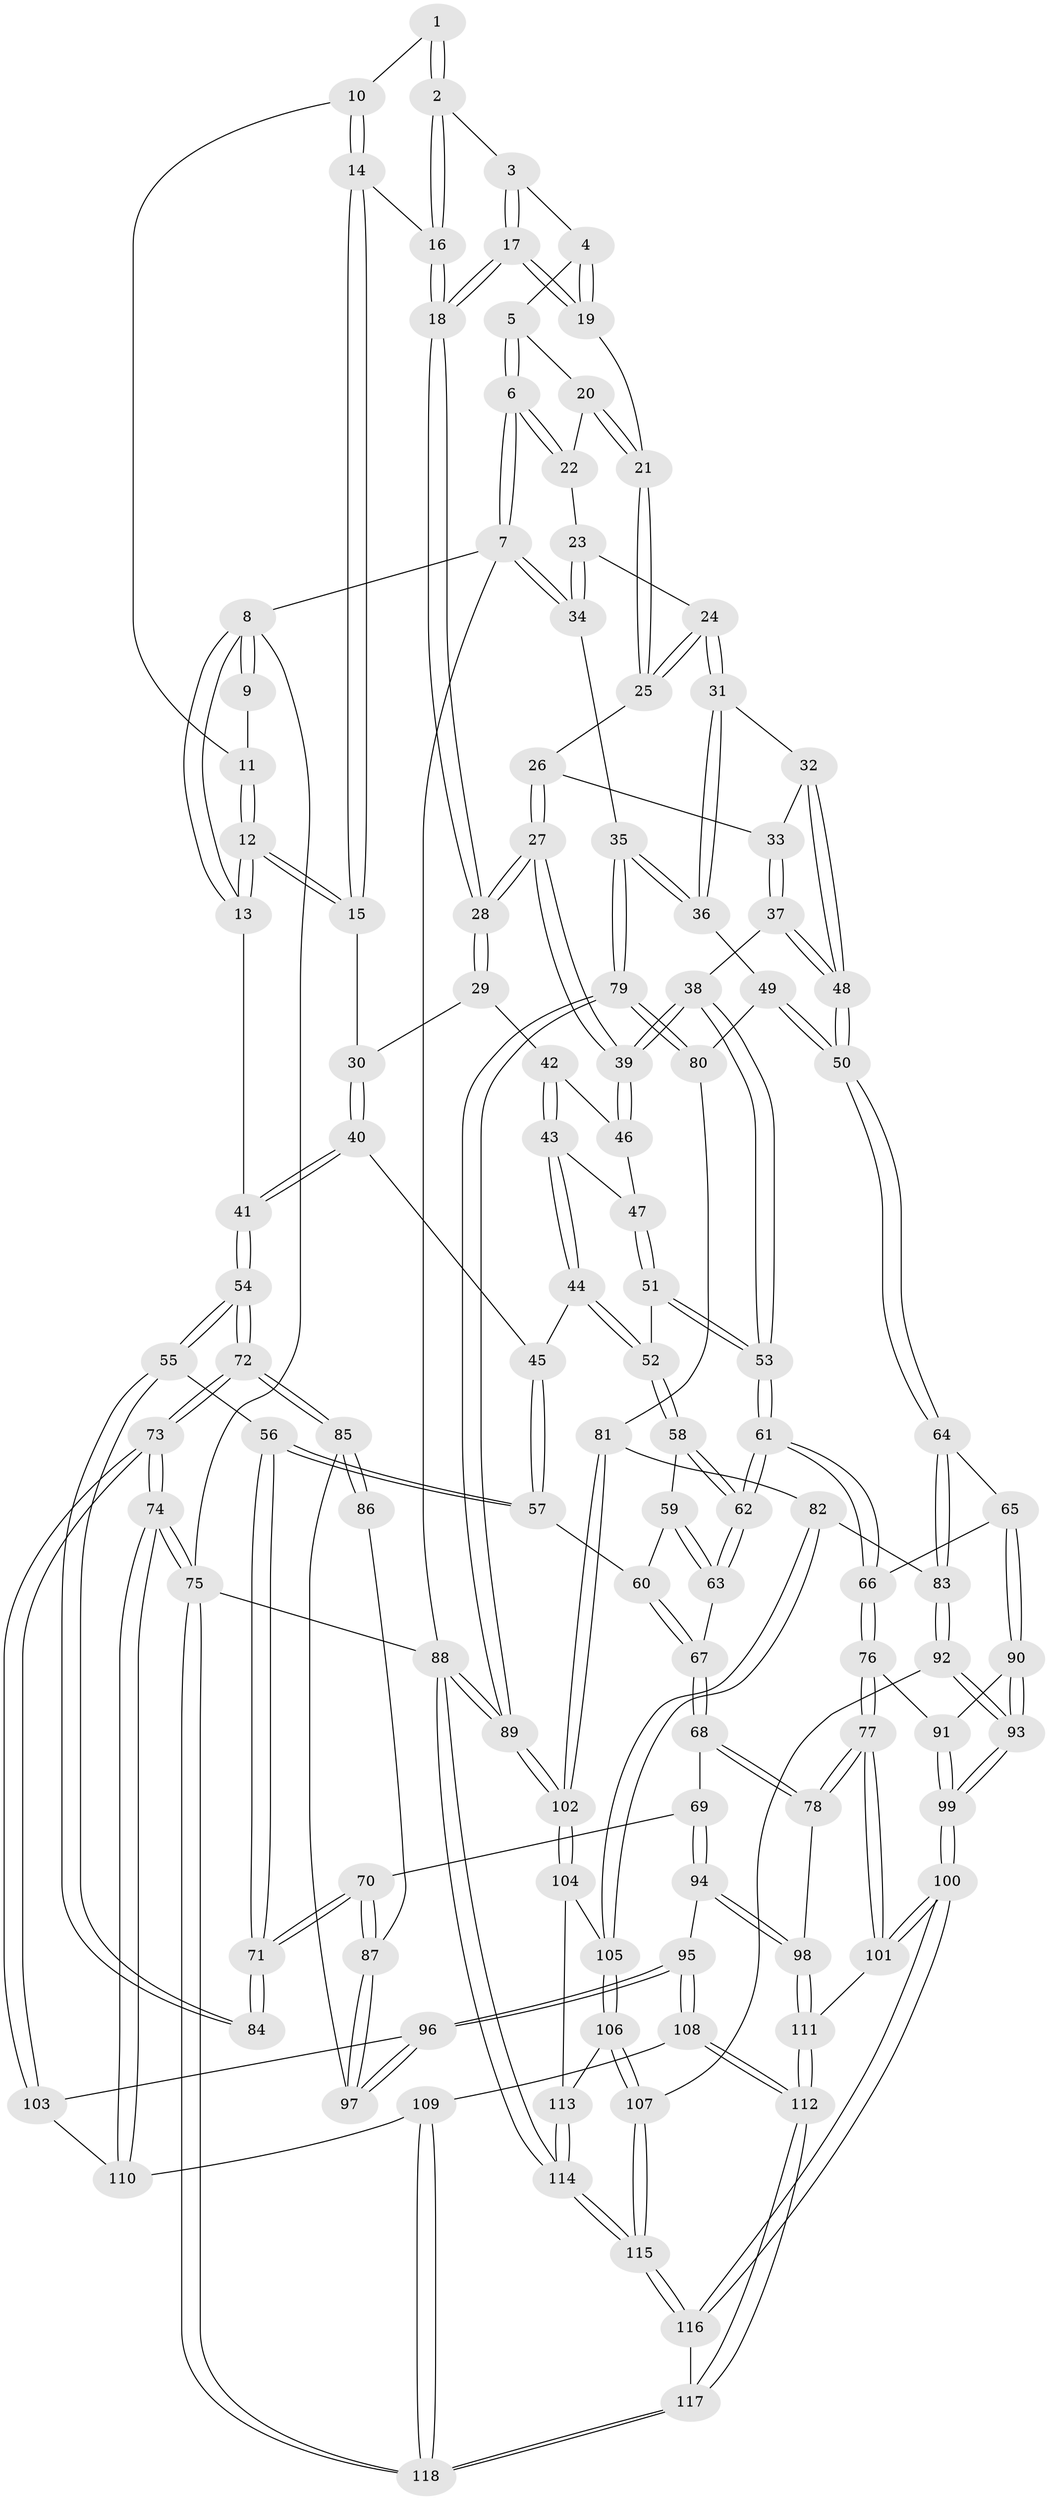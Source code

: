 // coarse degree distribution, {3: 0.2054794520547945, 4: 0.4383561643835616, 6: 0.1232876712328767, 5: 0.2328767123287671}
// Generated by graph-tools (version 1.1) at 2025/52/02/27/25 19:52:42]
// undirected, 118 vertices, 292 edges
graph export_dot {
graph [start="1"]
  node [color=gray90,style=filled];
  1 [pos="+0.45785860046194876+0"];
  2 [pos="+0.4913031207655142+0"];
  3 [pos="+0.5498134063671742+0"];
  4 [pos="+0.5555052131958174+0"];
  5 [pos="+1+0"];
  6 [pos="+1+0"];
  7 [pos="+1+0"];
  8 [pos="+0+0"];
  9 [pos="+0+0"];
  10 [pos="+0.21611445110760627+0.09547498967689004"];
  11 [pos="+0.1952415364765986+0.0898543660377316"];
  12 [pos="+0+0.24051698560310225"];
  13 [pos="+0+0.26718264304575856"];
  14 [pos="+0.2740044607857874+0.2248666257917352"];
  15 [pos="+0.23799047702849968+0.2590008385162305"];
  16 [pos="+0.3849261056509568+0.20722217042572913"];
  17 [pos="+0.5266349444345511+0.25690397736676573"];
  18 [pos="+0.4693162396287952+0.31291993826945835"];
  19 [pos="+0.6912239882049308+0.15000810033664114"];
  20 [pos="+0.8030010492448383+0.13216746055800274"];
  21 [pos="+0.7025331743041644+0.16059844392893113"];
  22 [pos="+0.9155162228702977+0.151402314630575"];
  23 [pos="+0.9293935636493162+0.27475477543171734"];
  24 [pos="+0.9035617111977337+0.29740375805086333"];
  25 [pos="+0.7041329819408654+0.16615978016626384"];
  26 [pos="+0.6948218152629679+0.2920953467805112"];
  27 [pos="+0.4790236048138956+0.34472372615532265"];
  28 [pos="+0.474834858808813+0.3376197567820403"];
  29 [pos="+0.3079896815011629+0.3815354792179231"];
  30 [pos="+0.24921063436304755+0.3707800484653606"];
  31 [pos="+0.8799948693333189+0.3537636572700589"];
  32 [pos="+0.7660511996952999+0.3839831812438855"];
  33 [pos="+0.710379017631801+0.3279696982623219"];
  34 [pos="+1+0.27661267848429794"];
  35 [pos="+1+0.5284834307999086"];
  36 [pos="+0.942112019036267+0.4595736613821808"];
  37 [pos="+0.530206543145979+0.4728078953657646"];
  38 [pos="+0.520189585463707+0.4692446157989087"];
  39 [pos="+0.49374950228201075+0.41068639104441007"];
  40 [pos="+0.225253822704785+0.4099242328669022"];
  41 [pos="+0+0.2867584697897488"];
  42 [pos="+0.3380238993928469+0.43818455993211536"];
  43 [pos="+0.32759884579358706+0.4579266778677742"];
  44 [pos="+0.30765032352203575+0.47109061668568875"];
  45 [pos="+0.22408349842484548+0.44987171639224366"];
  46 [pos="+0.3817776128438497+0.4380170223001355"];
  47 [pos="+0.3527200769475472+0.47536796179049956"];
  48 [pos="+0.705133407690846+0.5841405347534602"];
  49 [pos="+0.7928540383871496+0.602709561273824"];
  50 [pos="+0.7174540566932117+0.6075605557268623"];
  51 [pos="+0.36900659276862163+0.5197593606007535"];
  52 [pos="+0.33898417675890696+0.5395775012070798"];
  53 [pos="+0.5105410869613843+0.4795168612572767"];
  54 [pos="+0+0.474144370093996"];
  55 [pos="+0+0.49712215187144454"];
  56 [pos="+0.11071536358827395+0.5538573973662948"];
  57 [pos="+0.195978941528812+0.5140727043784684"];
  58 [pos="+0.3339204035557238+0.5477488229489371"];
  59 [pos="+0.2961648434016104+0.558938330722844"];
  60 [pos="+0.26750166540422793+0.5625222764992579"];
  61 [pos="+0.42877994932224833+0.6634636528450175"];
  62 [pos="+0.3982182530555775+0.6417678607310906"];
  63 [pos="+0.32737843872465694+0.6356506611064906"];
  64 [pos="+0.716401088610336+0.6105216947921346"];
  65 [pos="+0.6714077833141773+0.6624956171288958"];
  66 [pos="+0.4312098866512923+0.6758967928917728"];
  67 [pos="+0.26282639591194995+0.6526227038143798"];
  68 [pos="+0.2298814004390642+0.7157392197511361"];
  69 [pos="+0.19452438801227714+0.7109321081301461"];
  70 [pos="+0.18774443145294753+0.7070394136243446"];
  71 [pos="+0.17637368732353714+0.697574662358061"];
  72 [pos="+0+0.7346232337344132"];
  73 [pos="+0+0.8595473396567707"];
  74 [pos="+0+1"];
  75 [pos="+0+1"];
  76 [pos="+0.4149818166887187+0.7379184181839223"];
  77 [pos="+0.3540323382332418+0.7991250942902947"];
  78 [pos="+0.3051779613997878+0.7792488337434292"];
  79 [pos="+1+0.6684619277390909"];
  80 [pos="+0.8517552986203116+0.6305871689577235"];
  81 [pos="+0.9114032748932316+0.7905584883251935"];
  82 [pos="+0.830078132818567+0.8189439158749813"];
  83 [pos="+0.816470792311577+0.8164061136196997"];
  84 [pos="+0.08459257210437676+0.7168457245410785"];
  85 [pos="+0+0.7598545516730131"];
  86 [pos="+0.07305357082016925+0.7314250347896945"];
  87 [pos="+0.07843815392106596+0.796586192934337"];
  88 [pos="+1+1"];
  89 [pos="+1+0.8058975508228723"];
  90 [pos="+0.6183533089632081+0.7932409835361793"];
  91 [pos="+0.49630354009244443+0.7687807003886842"];
  92 [pos="+0.7347323570146901+0.8893205404472405"];
  93 [pos="+0.6367561444152807+0.9243349927435693"];
  94 [pos="+0.1358306976222563+0.8500297338809161"];
  95 [pos="+0.12190729615092431+0.8533011969730208"];
  96 [pos="+0.09079976986691006+0.8422824040349688"];
  97 [pos="+0.07397201238992734+0.8097798343732585"];
  98 [pos="+0.18074328766971623+0.8685411735919163"];
  99 [pos="+0.5245852678034102+1"];
  100 [pos="+0.5184741096912209+1"];
  101 [pos="+0.35852098421074374+0.8258549684614129"];
  102 [pos="+1+0.8171554679689202"];
  103 [pos="+0.04522647511656637+0.8747252879402463"];
  104 [pos="+0.9994902662329022+0.8718853347615495"];
  105 [pos="+0.861442422701066+0.8834495530440415"];
  106 [pos="+0.8666614855465518+0.930135264263403"];
  107 [pos="+0.8347418527331835+0.9484318852795506"];
  108 [pos="+0.11108267616393779+0.9409939606205835"];
  109 [pos="+0.07114124534573801+0.953496548755715"];
  110 [pos="+0.056777503005927224+0.9550630998092778"];
  111 [pos="+0.21274242354841408+0.9333271302294304"];
  112 [pos="+0.2050492707720967+1"];
  113 [pos="+0.8986758952517332+0.94233108703877"];
  114 [pos="+1+1"];
  115 [pos="+0.7433111866031036+1"];
  116 [pos="+0.5167910220017765+1"];
  117 [pos="+0.29534450382707966+1"];
  118 [pos="+0.27242290218733917+1"];
  1 -- 2;
  1 -- 2;
  1 -- 10;
  2 -- 3;
  2 -- 16;
  2 -- 16;
  3 -- 4;
  3 -- 17;
  3 -- 17;
  4 -- 5;
  4 -- 19;
  4 -- 19;
  5 -- 6;
  5 -- 6;
  5 -- 20;
  6 -- 7;
  6 -- 7;
  6 -- 22;
  6 -- 22;
  7 -- 8;
  7 -- 34;
  7 -- 34;
  7 -- 88;
  8 -- 9;
  8 -- 9;
  8 -- 13;
  8 -- 13;
  8 -- 75;
  9 -- 11;
  10 -- 11;
  10 -- 14;
  10 -- 14;
  11 -- 12;
  11 -- 12;
  12 -- 13;
  12 -- 13;
  12 -- 15;
  12 -- 15;
  13 -- 41;
  14 -- 15;
  14 -- 15;
  14 -- 16;
  15 -- 30;
  16 -- 18;
  16 -- 18;
  17 -- 18;
  17 -- 18;
  17 -- 19;
  17 -- 19;
  18 -- 28;
  18 -- 28;
  19 -- 21;
  20 -- 21;
  20 -- 21;
  20 -- 22;
  21 -- 25;
  21 -- 25;
  22 -- 23;
  23 -- 24;
  23 -- 34;
  23 -- 34;
  24 -- 25;
  24 -- 25;
  24 -- 31;
  24 -- 31;
  25 -- 26;
  26 -- 27;
  26 -- 27;
  26 -- 33;
  27 -- 28;
  27 -- 28;
  27 -- 39;
  27 -- 39;
  28 -- 29;
  28 -- 29;
  29 -- 30;
  29 -- 42;
  30 -- 40;
  30 -- 40;
  31 -- 32;
  31 -- 36;
  31 -- 36;
  32 -- 33;
  32 -- 48;
  32 -- 48;
  33 -- 37;
  33 -- 37;
  34 -- 35;
  35 -- 36;
  35 -- 36;
  35 -- 79;
  35 -- 79;
  36 -- 49;
  37 -- 38;
  37 -- 48;
  37 -- 48;
  38 -- 39;
  38 -- 39;
  38 -- 53;
  38 -- 53;
  39 -- 46;
  39 -- 46;
  40 -- 41;
  40 -- 41;
  40 -- 45;
  41 -- 54;
  41 -- 54;
  42 -- 43;
  42 -- 43;
  42 -- 46;
  43 -- 44;
  43 -- 44;
  43 -- 47;
  44 -- 45;
  44 -- 52;
  44 -- 52;
  45 -- 57;
  45 -- 57;
  46 -- 47;
  47 -- 51;
  47 -- 51;
  48 -- 50;
  48 -- 50;
  49 -- 50;
  49 -- 50;
  49 -- 80;
  50 -- 64;
  50 -- 64;
  51 -- 52;
  51 -- 53;
  51 -- 53;
  52 -- 58;
  52 -- 58;
  53 -- 61;
  53 -- 61;
  54 -- 55;
  54 -- 55;
  54 -- 72;
  54 -- 72;
  55 -- 56;
  55 -- 84;
  55 -- 84;
  56 -- 57;
  56 -- 57;
  56 -- 71;
  56 -- 71;
  57 -- 60;
  58 -- 59;
  58 -- 62;
  58 -- 62;
  59 -- 60;
  59 -- 63;
  59 -- 63;
  60 -- 67;
  60 -- 67;
  61 -- 62;
  61 -- 62;
  61 -- 66;
  61 -- 66;
  62 -- 63;
  62 -- 63;
  63 -- 67;
  64 -- 65;
  64 -- 83;
  64 -- 83;
  65 -- 66;
  65 -- 90;
  65 -- 90;
  66 -- 76;
  66 -- 76;
  67 -- 68;
  67 -- 68;
  68 -- 69;
  68 -- 78;
  68 -- 78;
  69 -- 70;
  69 -- 94;
  69 -- 94;
  70 -- 71;
  70 -- 71;
  70 -- 87;
  70 -- 87;
  71 -- 84;
  71 -- 84;
  72 -- 73;
  72 -- 73;
  72 -- 85;
  72 -- 85;
  73 -- 74;
  73 -- 74;
  73 -- 103;
  73 -- 103;
  74 -- 75;
  74 -- 75;
  74 -- 110;
  74 -- 110;
  75 -- 118;
  75 -- 118;
  75 -- 88;
  76 -- 77;
  76 -- 77;
  76 -- 91;
  77 -- 78;
  77 -- 78;
  77 -- 101;
  77 -- 101;
  78 -- 98;
  79 -- 80;
  79 -- 80;
  79 -- 89;
  79 -- 89;
  80 -- 81;
  81 -- 82;
  81 -- 102;
  81 -- 102;
  82 -- 83;
  82 -- 105;
  82 -- 105;
  83 -- 92;
  83 -- 92;
  85 -- 86;
  85 -- 86;
  85 -- 97;
  86 -- 87;
  87 -- 97;
  87 -- 97;
  88 -- 89;
  88 -- 89;
  88 -- 114;
  88 -- 114;
  89 -- 102;
  89 -- 102;
  90 -- 91;
  90 -- 93;
  90 -- 93;
  91 -- 99;
  91 -- 99;
  92 -- 93;
  92 -- 93;
  92 -- 107;
  93 -- 99;
  93 -- 99;
  94 -- 95;
  94 -- 98;
  94 -- 98;
  95 -- 96;
  95 -- 96;
  95 -- 108;
  95 -- 108;
  96 -- 97;
  96 -- 97;
  96 -- 103;
  98 -- 111;
  98 -- 111;
  99 -- 100;
  99 -- 100;
  100 -- 101;
  100 -- 101;
  100 -- 116;
  100 -- 116;
  101 -- 111;
  102 -- 104;
  102 -- 104;
  103 -- 110;
  104 -- 105;
  104 -- 113;
  105 -- 106;
  105 -- 106;
  106 -- 107;
  106 -- 107;
  106 -- 113;
  107 -- 115;
  107 -- 115;
  108 -- 109;
  108 -- 112;
  108 -- 112;
  109 -- 110;
  109 -- 118;
  109 -- 118;
  111 -- 112;
  111 -- 112;
  112 -- 117;
  112 -- 117;
  113 -- 114;
  113 -- 114;
  114 -- 115;
  114 -- 115;
  115 -- 116;
  115 -- 116;
  116 -- 117;
  117 -- 118;
  117 -- 118;
}
